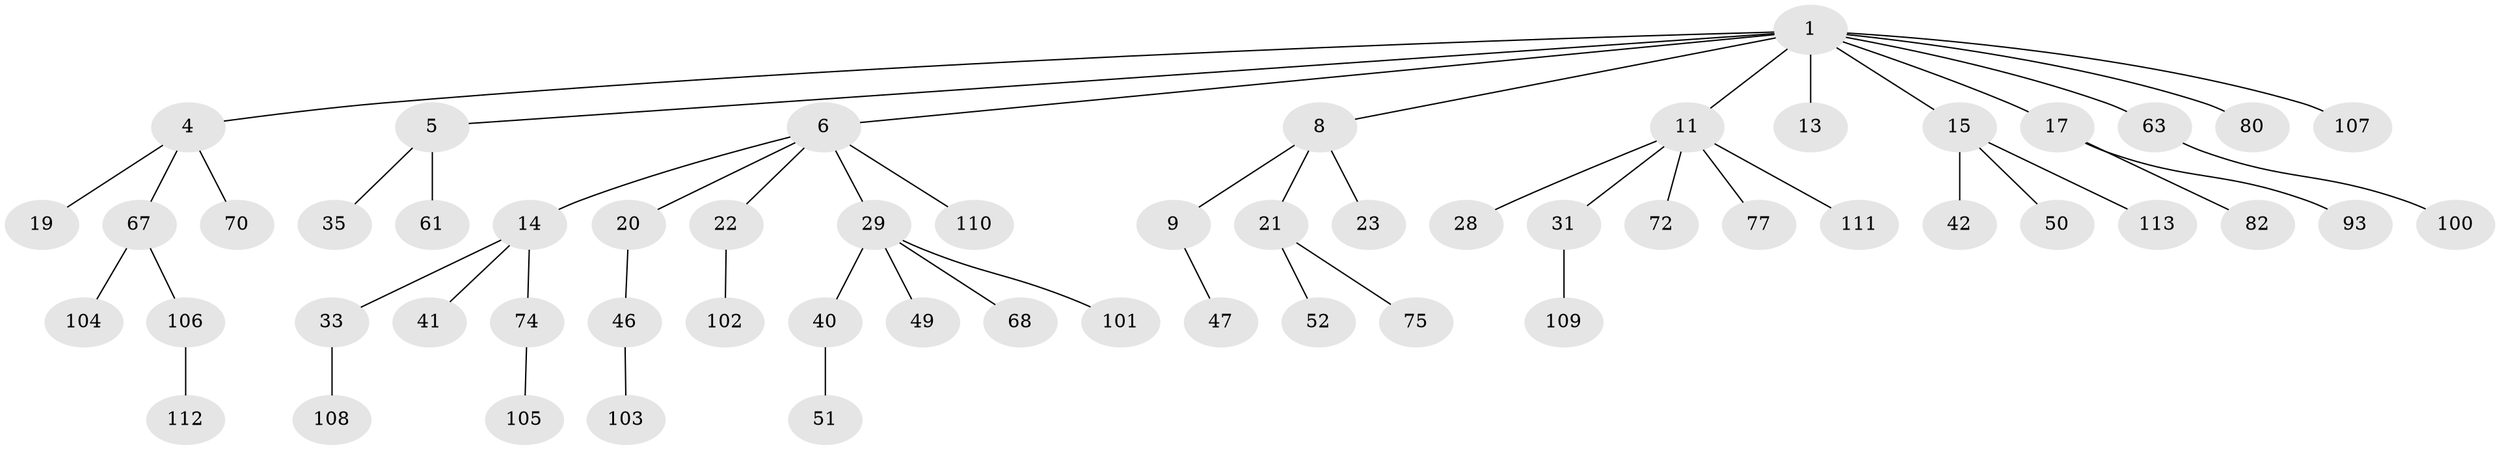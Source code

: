 // original degree distribution, {7: 0.008849557522123894, 5: 0.017699115044247787, 3: 0.1415929203539823, 6: 0.008849557522123894, 4: 0.07079646017699115, 2: 0.3185840707964602, 1: 0.4336283185840708}
// Generated by graph-tools (version 1.1) at 2025/15/03/09/25 04:15:23]
// undirected, 56 vertices, 55 edges
graph export_dot {
graph [start="1"]
  node [color=gray90,style=filled];
  1 [super="+2+3"];
  4 [super="+44+87"];
  5 [super="+53"];
  6 [super="+7"];
  8;
  9 [super="+92+26"];
  11 [super="+12+62+32"];
  13 [super="+48"];
  14 [super="+16"];
  15 [super="+84+25+18"];
  17;
  19;
  20 [super="+39+99"];
  21 [super="+58+24"];
  22 [super="+71"];
  23;
  28;
  29 [super="+38+37+30"];
  31 [super="+60"];
  33 [super="+76"];
  35;
  40;
  41 [super="+65"];
  42 [super="+43"];
  46 [super="+54"];
  47 [super="+86"];
  49;
  50 [super="+69"];
  51;
  52 [super="+57"];
  61 [super="+88"];
  63;
  67 [super="+73"];
  68 [super="+81"];
  70 [super="+97"];
  72 [super="+83"];
  74 [super="+78"];
  75;
  77;
  80;
  82;
  93;
  100;
  101;
  102;
  103;
  104;
  105;
  106;
  107;
  108;
  109;
  110;
  111;
  112;
  113;
  1 -- 5;
  1 -- 6;
  1 -- 11;
  1 -- 15;
  1 -- 80;
  1 -- 17;
  1 -- 8;
  1 -- 13;
  1 -- 63;
  1 -- 107;
  1 -- 4;
  4 -- 19;
  4 -- 67;
  4 -- 70;
  5 -- 35;
  5 -- 61;
  6 -- 14;
  6 -- 20;
  6 -- 22;
  6 -- 29;
  6 -- 110;
  8 -- 9;
  8 -- 21;
  8 -- 23;
  9 -- 47;
  11 -- 28;
  11 -- 31;
  11 -- 77;
  11 -- 111;
  11 -- 72;
  14 -- 33;
  14 -- 74;
  14 -- 41;
  15 -- 113;
  15 -- 42;
  15 -- 50;
  17 -- 82;
  17 -- 93;
  20 -- 46;
  21 -- 75;
  21 -- 52;
  22 -- 102;
  29 -- 40;
  29 -- 49;
  29 -- 101;
  29 -- 68;
  31 -- 109;
  33 -- 108;
  40 -- 51;
  46 -- 103;
  63 -- 100;
  67 -- 104;
  67 -- 106;
  74 -- 105;
  106 -- 112;
}
